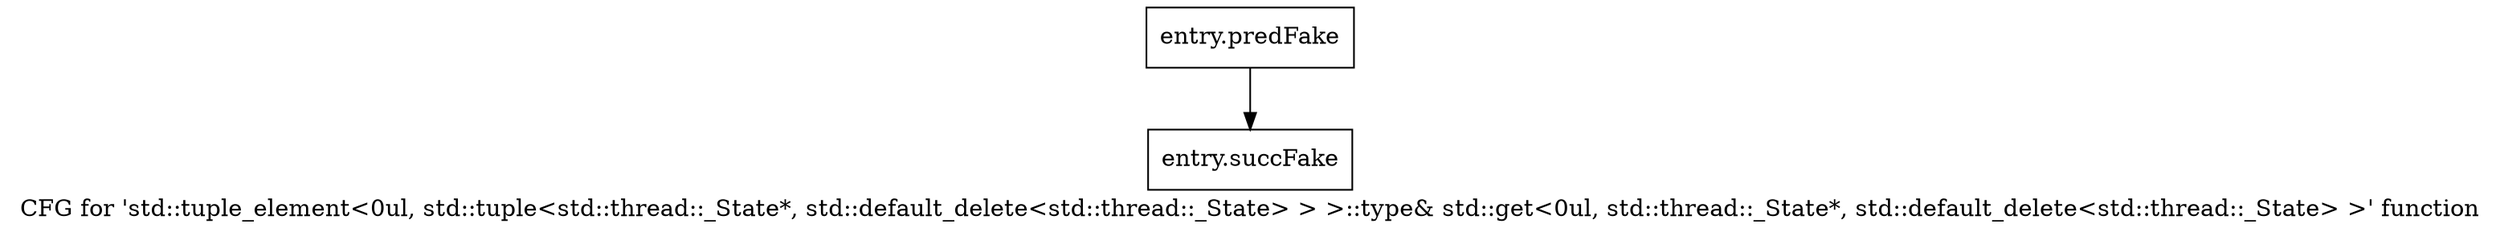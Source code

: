 digraph "CFG for 'std::tuple_element\<0ul, std::tuple\<std::thread::_State*, std::default_delete\<std::thread::_State\> \> \>::type& std::get\<0ul, std::thread::_State*, std::default_delete\<std::thread::_State\> \>' function" {
	label="CFG for 'std::tuple_element\<0ul, std::tuple\<std::thread::_State*, std::default_delete\<std::thread::_State\> \> \>::type& std::get\<0ul, std::thread::_State*, std::default_delete\<std::thread::_State\> \>' function";

	Node0x57a08c0 [shape=record,filename="",linenumber="",label="{entry.predFake}"];
	Node0x57a08c0 -> Node0x5902220[ callList="" memoryops="" filename="/tools/Xilinx/Vitis_HLS/2023.1/tps/lnx64/gcc-8.3.0/lib/gcc/x86_64-pc-linux-gnu/8.3.0/../../../../include/c++/8.3.0/tuple" execusionnum="2"];
	Node0x5902220 [shape=record,filename="/tools/Xilinx/Vitis_HLS/2023.1/tps/lnx64/gcc-8.3.0/lib/gcc/x86_64-pc-linux-gnu/8.3.0/../../../../include/c++/8.3.0/tuple",linenumber="1315",label="{entry.succFake}"];
}
